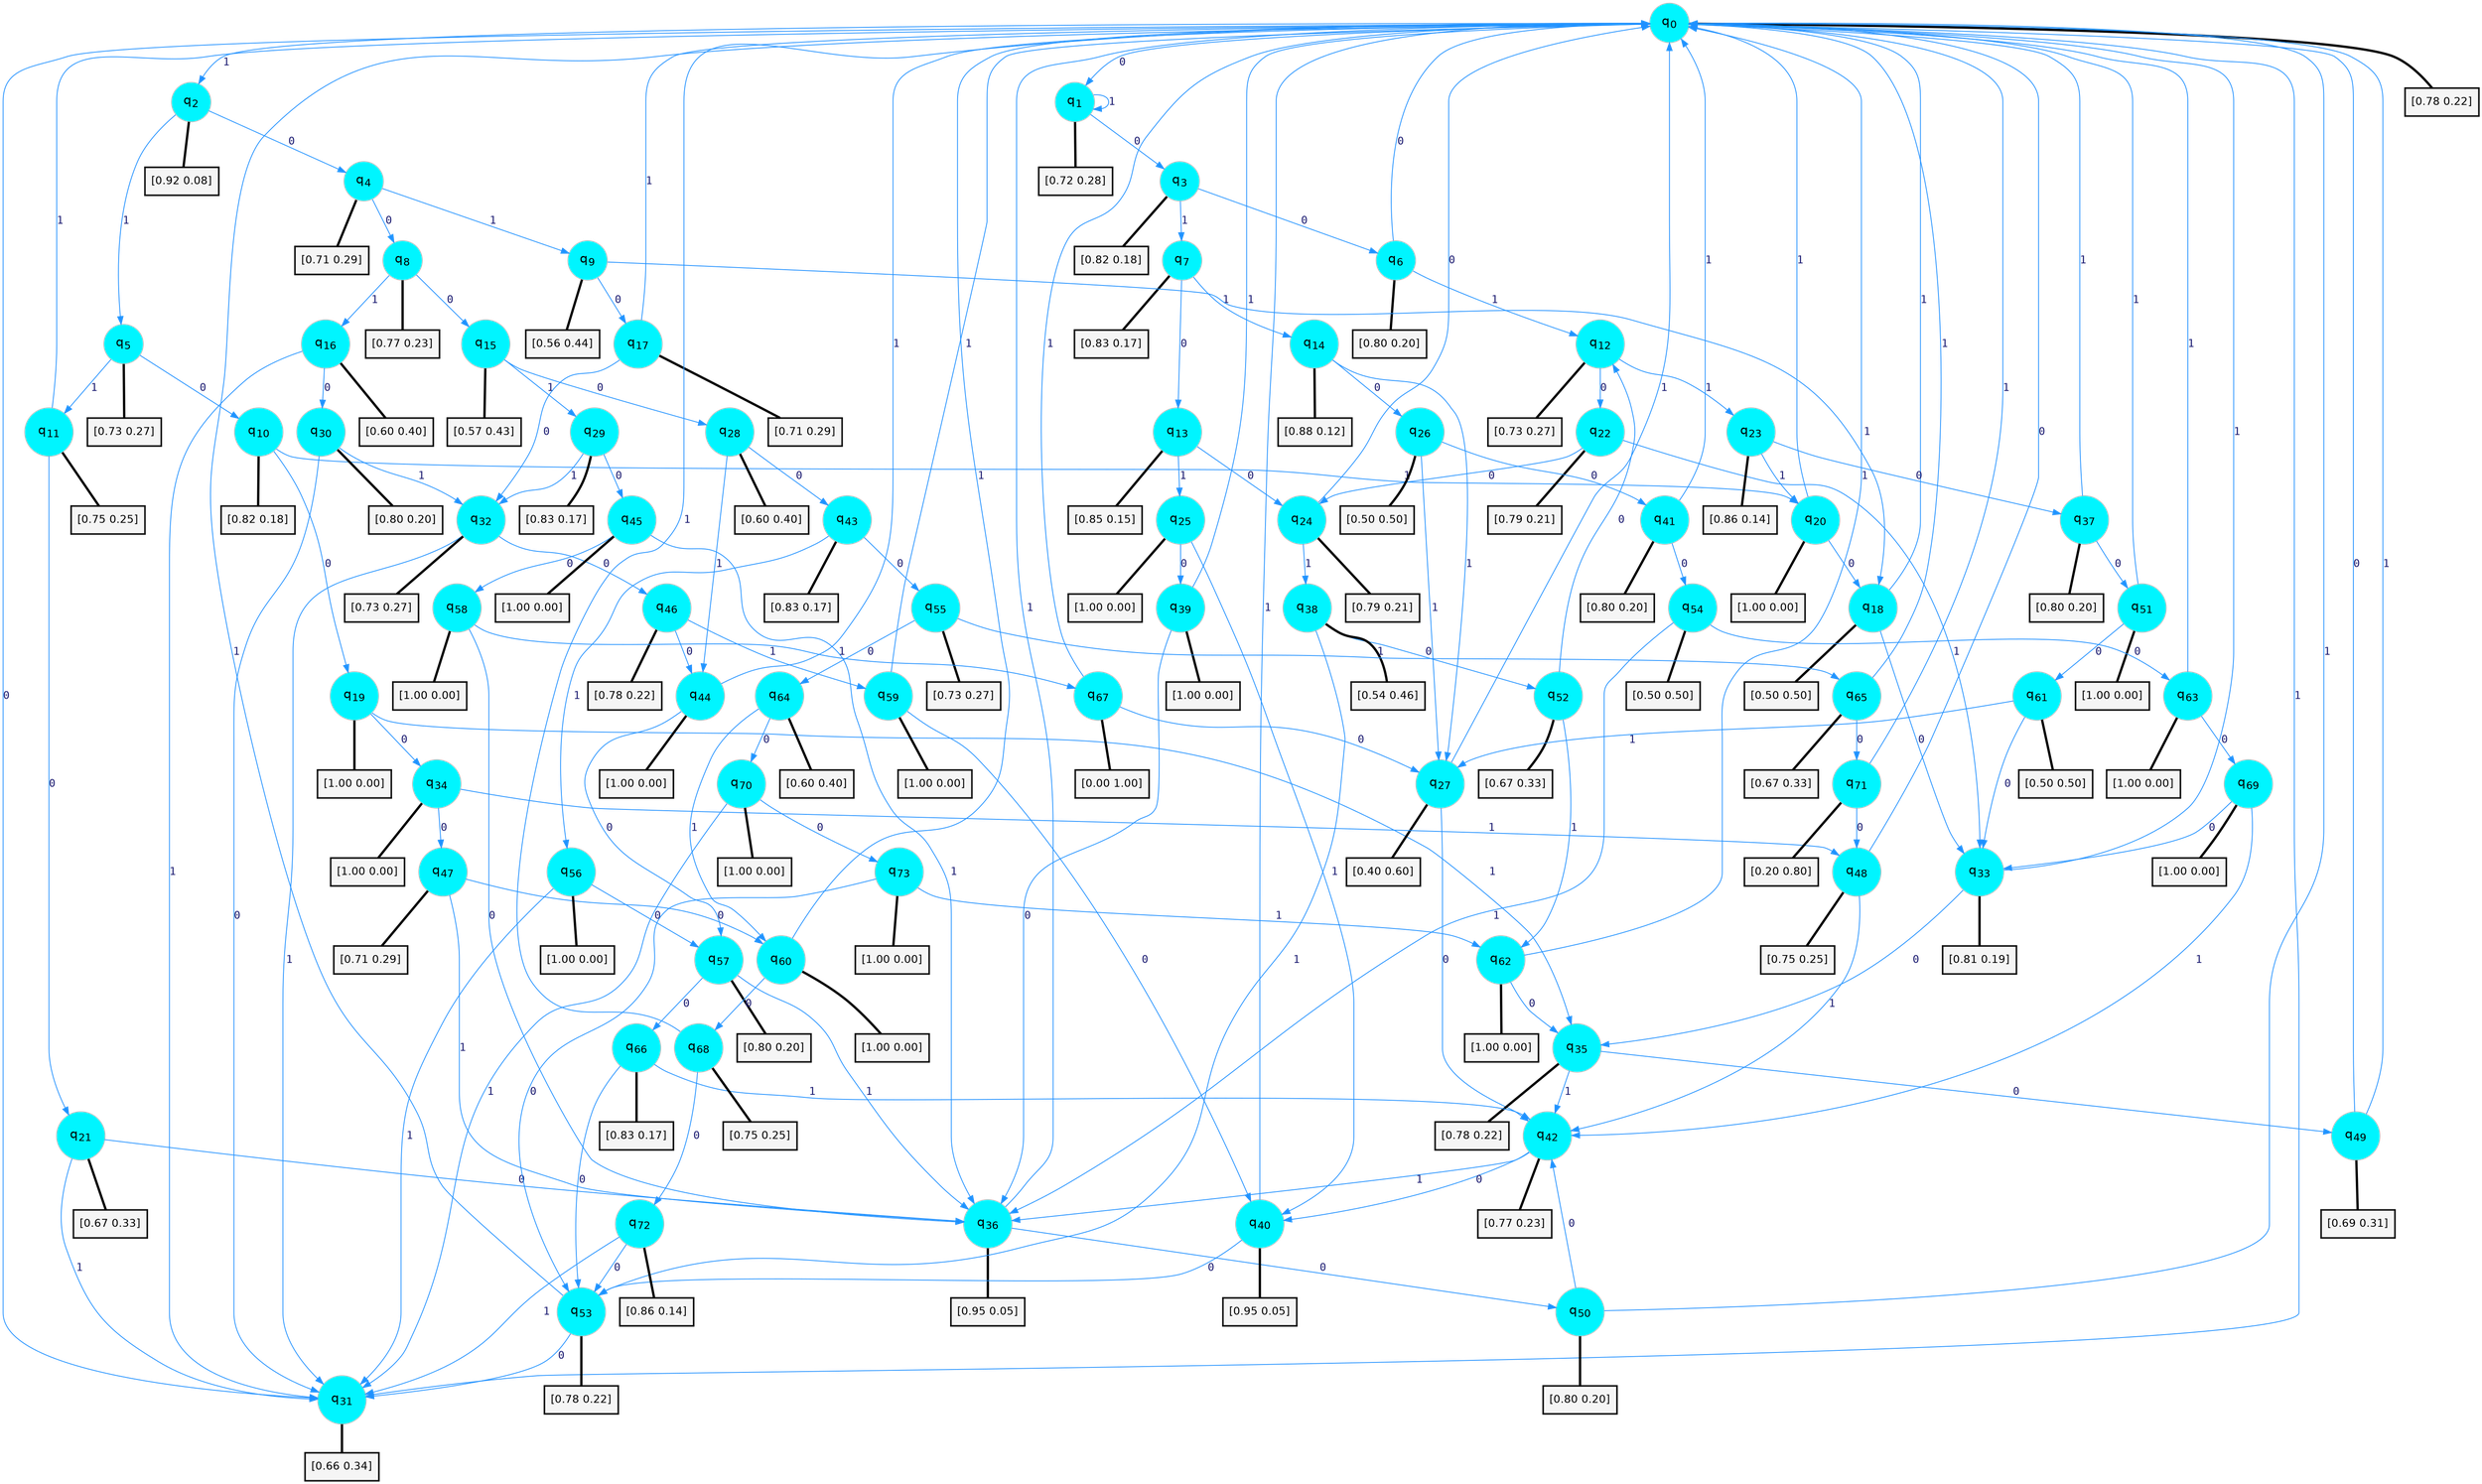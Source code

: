digraph G {
graph [
bgcolor=transparent, dpi=300, rankdir=TD, size="40,25"];
node [
color=gray, fillcolor=turquoise1, fontcolor=black, fontname=Helvetica, fontsize=16, fontweight=bold, shape=circle, style=filled];
edge [
arrowsize=1, color=dodgerblue1, fontcolor=midnightblue, fontname=courier, fontweight=bold, penwidth=1, style=solid, weight=20];
0[label=<q<SUB>0</SUB>>];
1[label=<q<SUB>1</SUB>>];
2[label=<q<SUB>2</SUB>>];
3[label=<q<SUB>3</SUB>>];
4[label=<q<SUB>4</SUB>>];
5[label=<q<SUB>5</SUB>>];
6[label=<q<SUB>6</SUB>>];
7[label=<q<SUB>7</SUB>>];
8[label=<q<SUB>8</SUB>>];
9[label=<q<SUB>9</SUB>>];
10[label=<q<SUB>10</SUB>>];
11[label=<q<SUB>11</SUB>>];
12[label=<q<SUB>12</SUB>>];
13[label=<q<SUB>13</SUB>>];
14[label=<q<SUB>14</SUB>>];
15[label=<q<SUB>15</SUB>>];
16[label=<q<SUB>16</SUB>>];
17[label=<q<SUB>17</SUB>>];
18[label=<q<SUB>18</SUB>>];
19[label=<q<SUB>19</SUB>>];
20[label=<q<SUB>20</SUB>>];
21[label=<q<SUB>21</SUB>>];
22[label=<q<SUB>22</SUB>>];
23[label=<q<SUB>23</SUB>>];
24[label=<q<SUB>24</SUB>>];
25[label=<q<SUB>25</SUB>>];
26[label=<q<SUB>26</SUB>>];
27[label=<q<SUB>27</SUB>>];
28[label=<q<SUB>28</SUB>>];
29[label=<q<SUB>29</SUB>>];
30[label=<q<SUB>30</SUB>>];
31[label=<q<SUB>31</SUB>>];
32[label=<q<SUB>32</SUB>>];
33[label=<q<SUB>33</SUB>>];
34[label=<q<SUB>34</SUB>>];
35[label=<q<SUB>35</SUB>>];
36[label=<q<SUB>36</SUB>>];
37[label=<q<SUB>37</SUB>>];
38[label=<q<SUB>38</SUB>>];
39[label=<q<SUB>39</SUB>>];
40[label=<q<SUB>40</SUB>>];
41[label=<q<SUB>41</SUB>>];
42[label=<q<SUB>42</SUB>>];
43[label=<q<SUB>43</SUB>>];
44[label=<q<SUB>44</SUB>>];
45[label=<q<SUB>45</SUB>>];
46[label=<q<SUB>46</SUB>>];
47[label=<q<SUB>47</SUB>>];
48[label=<q<SUB>48</SUB>>];
49[label=<q<SUB>49</SUB>>];
50[label=<q<SUB>50</SUB>>];
51[label=<q<SUB>51</SUB>>];
52[label=<q<SUB>52</SUB>>];
53[label=<q<SUB>53</SUB>>];
54[label=<q<SUB>54</SUB>>];
55[label=<q<SUB>55</SUB>>];
56[label=<q<SUB>56</SUB>>];
57[label=<q<SUB>57</SUB>>];
58[label=<q<SUB>58</SUB>>];
59[label=<q<SUB>59</SUB>>];
60[label=<q<SUB>60</SUB>>];
61[label=<q<SUB>61</SUB>>];
62[label=<q<SUB>62</SUB>>];
63[label=<q<SUB>63</SUB>>];
64[label=<q<SUB>64</SUB>>];
65[label=<q<SUB>65</SUB>>];
66[label=<q<SUB>66</SUB>>];
67[label=<q<SUB>67</SUB>>];
68[label=<q<SUB>68</SUB>>];
69[label=<q<SUB>69</SUB>>];
70[label=<q<SUB>70</SUB>>];
71[label=<q<SUB>71</SUB>>];
72[label=<q<SUB>72</SUB>>];
73[label=<q<SUB>73</SUB>>];
74[label="[0.78 0.22]", shape=box,fontcolor=black, fontname=Helvetica, fontsize=14, penwidth=2, fillcolor=whitesmoke,color=black];
75[label="[0.72 0.28]", shape=box,fontcolor=black, fontname=Helvetica, fontsize=14, penwidth=2, fillcolor=whitesmoke,color=black];
76[label="[0.92 0.08]", shape=box,fontcolor=black, fontname=Helvetica, fontsize=14, penwidth=2, fillcolor=whitesmoke,color=black];
77[label="[0.82 0.18]", shape=box,fontcolor=black, fontname=Helvetica, fontsize=14, penwidth=2, fillcolor=whitesmoke,color=black];
78[label="[0.71 0.29]", shape=box,fontcolor=black, fontname=Helvetica, fontsize=14, penwidth=2, fillcolor=whitesmoke,color=black];
79[label="[0.73 0.27]", shape=box,fontcolor=black, fontname=Helvetica, fontsize=14, penwidth=2, fillcolor=whitesmoke,color=black];
80[label="[0.80 0.20]", shape=box,fontcolor=black, fontname=Helvetica, fontsize=14, penwidth=2, fillcolor=whitesmoke,color=black];
81[label="[0.83 0.17]", shape=box,fontcolor=black, fontname=Helvetica, fontsize=14, penwidth=2, fillcolor=whitesmoke,color=black];
82[label="[0.77 0.23]", shape=box,fontcolor=black, fontname=Helvetica, fontsize=14, penwidth=2, fillcolor=whitesmoke,color=black];
83[label="[0.56 0.44]", shape=box,fontcolor=black, fontname=Helvetica, fontsize=14, penwidth=2, fillcolor=whitesmoke,color=black];
84[label="[0.82 0.18]", shape=box,fontcolor=black, fontname=Helvetica, fontsize=14, penwidth=2, fillcolor=whitesmoke,color=black];
85[label="[0.75 0.25]", shape=box,fontcolor=black, fontname=Helvetica, fontsize=14, penwidth=2, fillcolor=whitesmoke,color=black];
86[label="[0.73 0.27]", shape=box,fontcolor=black, fontname=Helvetica, fontsize=14, penwidth=2, fillcolor=whitesmoke,color=black];
87[label="[0.85 0.15]", shape=box,fontcolor=black, fontname=Helvetica, fontsize=14, penwidth=2, fillcolor=whitesmoke,color=black];
88[label="[0.88 0.12]", shape=box,fontcolor=black, fontname=Helvetica, fontsize=14, penwidth=2, fillcolor=whitesmoke,color=black];
89[label="[0.57 0.43]", shape=box,fontcolor=black, fontname=Helvetica, fontsize=14, penwidth=2, fillcolor=whitesmoke,color=black];
90[label="[0.60 0.40]", shape=box,fontcolor=black, fontname=Helvetica, fontsize=14, penwidth=2, fillcolor=whitesmoke,color=black];
91[label="[0.71 0.29]", shape=box,fontcolor=black, fontname=Helvetica, fontsize=14, penwidth=2, fillcolor=whitesmoke,color=black];
92[label="[0.50 0.50]", shape=box,fontcolor=black, fontname=Helvetica, fontsize=14, penwidth=2, fillcolor=whitesmoke,color=black];
93[label="[1.00 0.00]", shape=box,fontcolor=black, fontname=Helvetica, fontsize=14, penwidth=2, fillcolor=whitesmoke,color=black];
94[label="[1.00 0.00]", shape=box,fontcolor=black, fontname=Helvetica, fontsize=14, penwidth=2, fillcolor=whitesmoke,color=black];
95[label="[0.67 0.33]", shape=box,fontcolor=black, fontname=Helvetica, fontsize=14, penwidth=2, fillcolor=whitesmoke,color=black];
96[label="[0.79 0.21]", shape=box,fontcolor=black, fontname=Helvetica, fontsize=14, penwidth=2, fillcolor=whitesmoke,color=black];
97[label="[0.86 0.14]", shape=box,fontcolor=black, fontname=Helvetica, fontsize=14, penwidth=2, fillcolor=whitesmoke,color=black];
98[label="[0.79 0.21]", shape=box,fontcolor=black, fontname=Helvetica, fontsize=14, penwidth=2, fillcolor=whitesmoke,color=black];
99[label="[1.00 0.00]", shape=box,fontcolor=black, fontname=Helvetica, fontsize=14, penwidth=2, fillcolor=whitesmoke,color=black];
100[label="[0.50 0.50]", shape=box,fontcolor=black, fontname=Helvetica, fontsize=14, penwidth=2, fillcolor=whitesmoke,color=black];
101[label="[0.40 0.60]", shape=box,fontcolor=black, fontname=Helvetica, fontsize=14, penwidth=2, fillcolor=whitesmoke,color=black];
102[label="[0.60 0.40]", shape=box,fontcolor=black, fontname=Helvetica, fontsize=14, penwidth=2, fillcolor=whitesmoke,color=black];
103[label="[0.83 0.17]", shape=box,fontcolor=black, fontname=Helvetica, fontsize=14, penwidth=2, fillcolor=whitesmoke,color=black];
104[label="[0.80 0.20]", shape=box,fontcolor=black, fontname=Helvetica, fontsize=14, penwidth=2, fillcolor=whitesmoke,color=black];
105[label="[0.66 0.34]", shape=box,fontcolor=black, fontname=Helvetica, fontsize=14, penwidth=2, fillcolor=whitesmoke,color=black];
106[label="[0.73 0.27]", shape=box,fontcolor=black, fontname=Helvetica, fontsize=14, penwidth=2, fillcolor=whitesmoke,color=black];
107[label="[0.81 0.19]", shape=box,fontcolor=black, fontname=Helvetica, fontsize=14, penwidth=2, fillcolor=whitesmoke,color=black];
108[label="[1.00 0.00]", shape=box,fontcolor=black, fontname=Helvetica, fontsize=14, penwidth=2, fillcolor=whitesmoke,color=black];
109[label="[0.78 0.22]", shape=box,fontcolor=black, fontname=Helvetica, fontsize=14, penwidth=2, fillcolor=whitesmoke,color=black];
110[label="[0.95 0.05]", shape=box,fontcolor=black, fontname=Helvetica, fontsize=14, penwidth=2, fillcolor=whitesmoke,color=black];
111[label="[0.80 0.20]", shape=box,fontcolor=black, fontname=Helvetica, fontsize=14, penwidth=2, fillcolor=whitesmoke,color=black];
112[label="[0.54 0.46]", shape=box,fontcolor=black, fontname=Helvetica, fontsize=14, penwidth=2, fillcolor=whitesmoke,color=black];
113[label="[1.00 0.00]", shape=box,fontcolor=black, fontname=Helvetica, fontsize=14, penwidth=2, fillcolor=whitesmoke,color=black];
114[label="[0.95 0.05]", shape=box,fontcolor=black, fontname=Helvetica, fontsize=14, penwidth=2, fillcolor=whitesmoke,color=black];
115[label="[0.80 0.20]", shape=box,fontcolor=black, fontname=Helvetica, fontsize=14, penwidth=2, fillcolor=whitesmoke,color=black];
116[label="[0.77 0.23]", shape=box,fontcolor=black, fontname=Helvetica, fontsize=14, penwidth=2, fillcolor=whitesmoke,color=black];
117[label="[0.83 0.17]", shape=box,fontcolor=black, fontname=Helvetica, fontsize=14, penwidth=2, fillcolor=whitesmoke,color=black];
118[label="[1.00 0.00]", shape=box,fontcolor=black, fontname=Helvetica, fontsize=14, penwidth=2, fillcolor=whitesmoke,color=black];
119[label="[1.00 0.00]", shape=box,fontcolor=black, fontname=Helvetica, fontsize=14, penwidth=2, fillcolor=whitesmoke,color=black];
120[label="[0.78 0.22]", shape=box,fontcolor=black, fontname=Helvetica, fontsize=14, penwidth=2, fillcolor=whitesmoke,color=black];
121[label="[0.71 0.29]", shape=box,fontcolor=black, fontname=Helvetica, fontsize=14, penwidth=2, fillcolor=whitesmoke,color=black];
122[label="[0.75 0.25]", shape=box,fontcolor=black, fontname=Helvetica, fontsize=14, penwidth=2, fillcolor=whitesmoke,color=black];
123[label="[0.69 0.31]", shape=box,fontcolor=black, fontname=Helvetica, fontsize=14, penwidth=2, fillcolor=whitesmoke,color=black];
124[label="[0.80 0.20]", shape=box,fontcolor=black, fontname=Helvetica, fontsize=14, penwidth=2, fillcolor=whitesmoke,color=black];
125[label="[1.00 0.00]", shape=box,fontcolor=black, fontname=Helvetica, fontsize=14, penwidth=2, fillcolor=whitesmoke,color=black];
126[label="[0.67 0.33]", shape=box,fontcolor=black, fontname=Helvetica, fontsize=14, penwidth=2, fillcolor=whitesmoke,color=black];
127[label="[0.78 0.22]", shape=box,fontcolor=black, fontname=Helvetica, fontsize=14, penwidth=2, fillcolor=whitesmoke,color=black];
128[label="[0.50 0.50]", shape=box,fontcolor=black, fontname=Helvetica, fontsize=14, penwidth=2, fillcolor=whitesmoke,color=black];
129[label="[0.73 0.27]", shape=box,fontcolor=black, fontname=Helvetica, fontsize=14, penwidth=2, fillcolor=whitesmoke,color=black];
130[label="[1.00 0.00]", shape=box,fontcolor=black, fontname=Helvetica, fontsize=14, penwidth=2, fillcolor=whitesmoke,color=black];
131[label="[0.80 0.20]", shape=box,fontcolor=black, fontname=Helvetica, fontsize=14, penwidth=2, fillcolor=whitesmoke,color=black];
132[label="[1.00 0.00]", shape=box,fontcolor=black, fontname=Helvetica, fontsize=14, penwidth=2, fillcolor=whitesmoke,color=black];
133[label="[1.00 0.00]", shape=box,fontcolor=black, fontname=Helvetica, fontsize=14, penwidth=2, fillcolor=whitesmoke,color=black];
134[label="[1.00 0.00]", shape=box,fontcolor=black, fontname=Helvetica, fontsize=14, penwidth=2, fillcolor=whitesmoke,color=black];
135[label="[0.50 0.50]", shape=box,fontcolor=black, fontname=Helvetica, fontsize=14, penwidth=2, fillcolor=whitesmoke,color=black];
136[label="[1.00 0.00]", shape=box,fontcolor=black, fontname=Helvetica, fontsize=14, penwidth=2, fillcolor=whitesmoke,color=black];
137[label="[1.00 0.00]", shape=box,fontcolor=black, fontname=Helvetica, fontsize=14, penwidth=2, fillcolor=whitesmoke,color=black];
138[label="[0.60 0.40]", shape=box,fontcolor=black, fontname=Helvetica, fontsize=14, penwidth=2, fillcolor=whitesmoke,color=black];
139[label="[0.67 0.33]", shape=box,fontcolor=black, fontname=Helvetica, fontsize=14, penwidth=2, fillcolor=whitesmoke,color=black];
140[label="[0.83 0.17]", shape=box,fontcolor=black, fontname=Helvetica, fontsize=14, penwidth=2, fillcolor=whitesmoke,color=black];
141[label="[0.00 1.00]", shape=box,fontcolor=black, fontname=Helvetica, fontsize=14, penwidth=2, fillcolor=whitesmoke,color=black];
142[label="[0.75 0.25]", shape=box,fontcolor=black, fontname=Helvetica, fontsize=14, penwidth=2, fillcolor=whitesmoke,color=black];
143[label="[1.00 0.00]", shape=box,fontcolor=black, fontname=Helvetica, fontsize=14, penwidth=2, fillcolor=whitesmoke,color=black];
144[label="[1.00 0.00]", shape=box,fontcolor=black, fontname=Helvetica, fontsize=14, penwidth=2, fillcolor=whitesmoke,color=black];
145[label="[0.20 0.80]", shape=box,fontcolor=black, fontname=Helvetica, fontsize=14, penwidth=2, fillcolor=whitesmoke,color=black];
146[label="[0.86 0.14]", shape=box,fontcolor=black, fontname=Helvetica, fontsize=14, penwidth=2, fillcolor=whitesmoke,color=black];
147[label="[1.00 0.00]", shape=box,fontcolor=black, fontname=Helvetica, fontsize=14, penwidth=2, fillcolor=whitesmoke,color=black];
0->1 [label=0];
0->2 [label=1];
0->74 [arrowhead=none, penwidth=3,color=black];
1->3 [label=0];
1->1 [label=1];
1->75 [arrowhead=none, penwidth=3,color=black];
2->4 [label=0];
2->5 [label=1];
2->76 [arrowhead=none, penwidth=3,color=black];
3->6 [label=0];
3->7 [label=1];
3->77 [arrowhead=none, penwidth=3,color=black];
4->8 [label=0];
4->9 [label=1];
4->78 [arrowhead=none, penwidth=3,color=black];
5->10 [label=0];
5->11 [label=1];
5->79 [arrowhead=none, penwidth=3,color=black];
6->0 [label=0];
6->12 [label=1];
6->80 [arrowhead=none, penwidth=3,color=black];
7->13 [label=0];
7->14 [label=1];
7->81 [arrowhead=none, penwidth=3,color=black];
8->15 [label=0];
8->16 [label=1];
8->82 [arrowhead=none, penwidth=3,color=black];
9->17 [label=0];
9->18 [label=1];
9->83 [arrowhead=none, penwidth=3,color=black];
10->19 [label=0];
10->20 [label=1];
10->84 [arrowhead=none, penwidth=3,color=black];
11->21 [label=0];
11->0 [label=1];
11->85 [arrowhead=none, penwidth=3,color=black];
12->22 [label=0];
12->23 [label=1];
12->86 [arrowhead=none, penwidth=3,color=black];
13->24 [label=0];
13->25 [label=1];
13->87 [arrowhead=none, penwidth=3,color=black];
14->26 [label=0];
14->27 [label=1];
14->88 [arrowhead=none, penwidth=3,color=black];
15->28 [label=0];
15->29 [label=1];
15->89 [arrowhead=none, penwidth=3,color=black];
16->30 [label=0];
16->31 [label=1];
16->90 [arrowhead=none, penwidth=3,color=black];
17->32 [label=0];
17->0 [label=1];
17->91 [arrowhead=none, penwidth=3,color=black];
18->33 [label=0];
18->0 [label=1];
18->92 [arrowhead=none, penwidth=3,color=black];
19->34 [label=0];
19->35 [label=1];
19->93 [arrowhead=none, penwidth=3,color=black];
20->18 [label=0];
20->0 [label=1];
20->94 [arrowhead=none, penwidth=3,color=black];
21->36 [label=0];
21->31 [label=1];
21->95 [arrowhead=none, penwidth=3,color=black];
22->24 [label=0];
22->33 [label=1];
22->96 [arrowhead=none, penwidth=3,color=black];
23->37 [label=0];
23->20 [label=1];
23->97 [arrowhead=none, penwidth=3,color=black];
24->0 [label=0];
24->38 [label=1];
24->98 [arrowhead=none, penwidth=3,color=black];
25->39 [label=0];
25->40 [label=1];
25->99 [arrowhead=none, penwidth=3,color=black];
26->41 [label=0];
26->27 [label=1];
26->100 [arrowhead=none, penwidth=3,color=black];
27->42 [label=0];
27->0 [label=1];
27->101 [arrowhead=none, penwidth=3,color=black];
28->43 [label=0];
28->44 [label=1];
28->102 [arrowhead=none, penwidth=3,color=black];
29->45 [label=0];
29->32 [label=1];
29->103 [arrowhead=none, penwidth=3,color=black];
30->31 [label=0];
30->32 [label=1];
30->104 [arrowhead=none, penwidth=3,color=black];
31->0 [label=0];
31->0 [label=1];
31->105 [arrowhead=none, penwidth=3,color=black];
32->46 [label=0];
32->31 [label=1];
32->106 [arrowhead=none, penwidth=3,color=black];
33->35 [label=0];
33->0 [label=1];
33->107 [arrowhead=none, penwidth=3,color=black];
34->47 [label=0];
34->48 [label=1];
34->108 [arrowhead=none, penwidth=3,color=black];
35->49 [label=0];
35->42 [label=1];
35->109 [arrowhead=none, penwidth=3,color=black];
36->50 [label=0];
36->0 [label=1];
36->110 [arrowhead=none, penwidth=3,color=black];
37->51 [label=0];
37->0 [label=1];
37->111 [arrowhead=none, penwidth=3,color=black];
38->52 [label=0];
38->53 [label=1];
38->112 [arrowhead=none, penwidth=3,color=black];
39->36 [label=0];
39->0 [label=1];
39->113 [arrowhead=none, penwidth=3,color=black];
40->53 [label=0];
40->0 [label=1];
40->114 [arrowhead=none, penwidth=3,color=black];
41->54 [label=0];
41->0 [label=1];
41->115 [arrowhead=none, penwidth=3,color=black];
42->40 [label=0];
42->36 [label=1];
42->116 [arrowhead=none, penwidth=3,color=black];
43->55 [label=0];
43->56 [label=1];
43->117 [arrowhead=none, penwidth=3,color=black];
44->57 [label=0];
44->0 [label=1];
44->118 [arrowhead=none, penwidth=3,color=black];
45->58 [label=0];
45->36 [label=1];
45->119 [arrowhead=none, penwidth=3,color=black];
46->44 [label=0];
46->59 [label=1];
46->120 [arrowhead=none, penwidth=3,color=black];
47->60 [label=0];
47->36 [label=1];
47->121 [arrowhead=none, penwidth=3,color=black];
48->0 [label=0];
48->42 [label=1];
48->122 [arrowhead=none, penwidth=3,color=black];
49->0 [label=0];
49->0 [label=1];
49->123 [arrowhead=none, penwidth=3,color=black];
50->42 [label=0];
50->0 [label=1];
50->124 [arrowhead=none, penwidth=3,color=black];
51->61 [label=0];
51->0 [label=1];
51->125 [arrowhead=none, penwidth=3,color=black];
52->12 [label=0];
52->62 [label=1];
52->126 [arrowhead=none, penwidth=3,color=black];
53->31 [label=0];
53->0 [label=1];
53->127 [arrowhead=none, penwidth=3,color=black];
54->63 [label=0];
54->36 [label=1];
54->128 [arrowhead=none, penwidth=3,color=black];
55->64 [label=0];
55->65 [label=1];
55->129 [arrowhead=none, penwidth=3,color=black];
56->57 [label=0];
56->31 [label=1];
56->130 [arrowhead=none, penwidth=3,color=black];
57->66 [label=0];
57->36 [label=1];
57->131 [arrowhead=none, penwidth=3,color=black];
58->36 [label=0];
58->67 [label=1];
58->132 [arrowhead=none, penwidth=3,color=black];
59->40 [label=0];
59->0 [label=1];
59->133 [arrowhead=none, penwidth=3,color=black];
60->68 [label=0];
60->0 [label=1];
60->134 [arrowhead=none, penwidth=3,color=black];
61->33 [label=0];
61->27 [label=1];
61->135 [arrowhead=none, penwidth=3,color=black];
62->35 [label=0];
62->0 [label=1];
62->136 [arrowhead=none, penwidth=3,color=black];
63->69 [label=0];
63->0 [label=1];
63->137 [arrowhead=none, penwidth=3,color=black];
64->70 [label=0];
64->60 [label=1];
64->138 [arrowhead=none, penwidth=3,color=black];
65->71 [label=0];
65->0 [label=1];
65->139 [arrowhead=none, penwidth=3,color=black];
66->53 [label=0];
66->42 [label=1];
66->140 [arrowhead=none, penwidth=3,color=black];
67->27 [label=0];
67->0 [label=1];
67->141 [arrowhead=none, penwidth=3,color=black];
68->72 [label=0];
68->0 [label=1];
68->142 [arrowhead=none, penwidth=3,color=black];
69->33 [label=0];
69->42 [label=1];
69->143 [arrowhead=none, penwidth=3,color=black];
70->73 [label=0];
70->31 [label=1];
70->144 [arrowhead=none, penwidth=3,color=black];
71->48 [label=0];
71->0 [label=1];
71->145 [arrowhead=none, penwidth=3,color=black];
72->53 [label=0];
72->31 [label=1];
72->146 [arrowhead=none, penwidth=3,color=black];
73->53 [label=0];
73->62 [label=1];
73->147 [arrowhead=none, penwidth=3,color=black];
}

